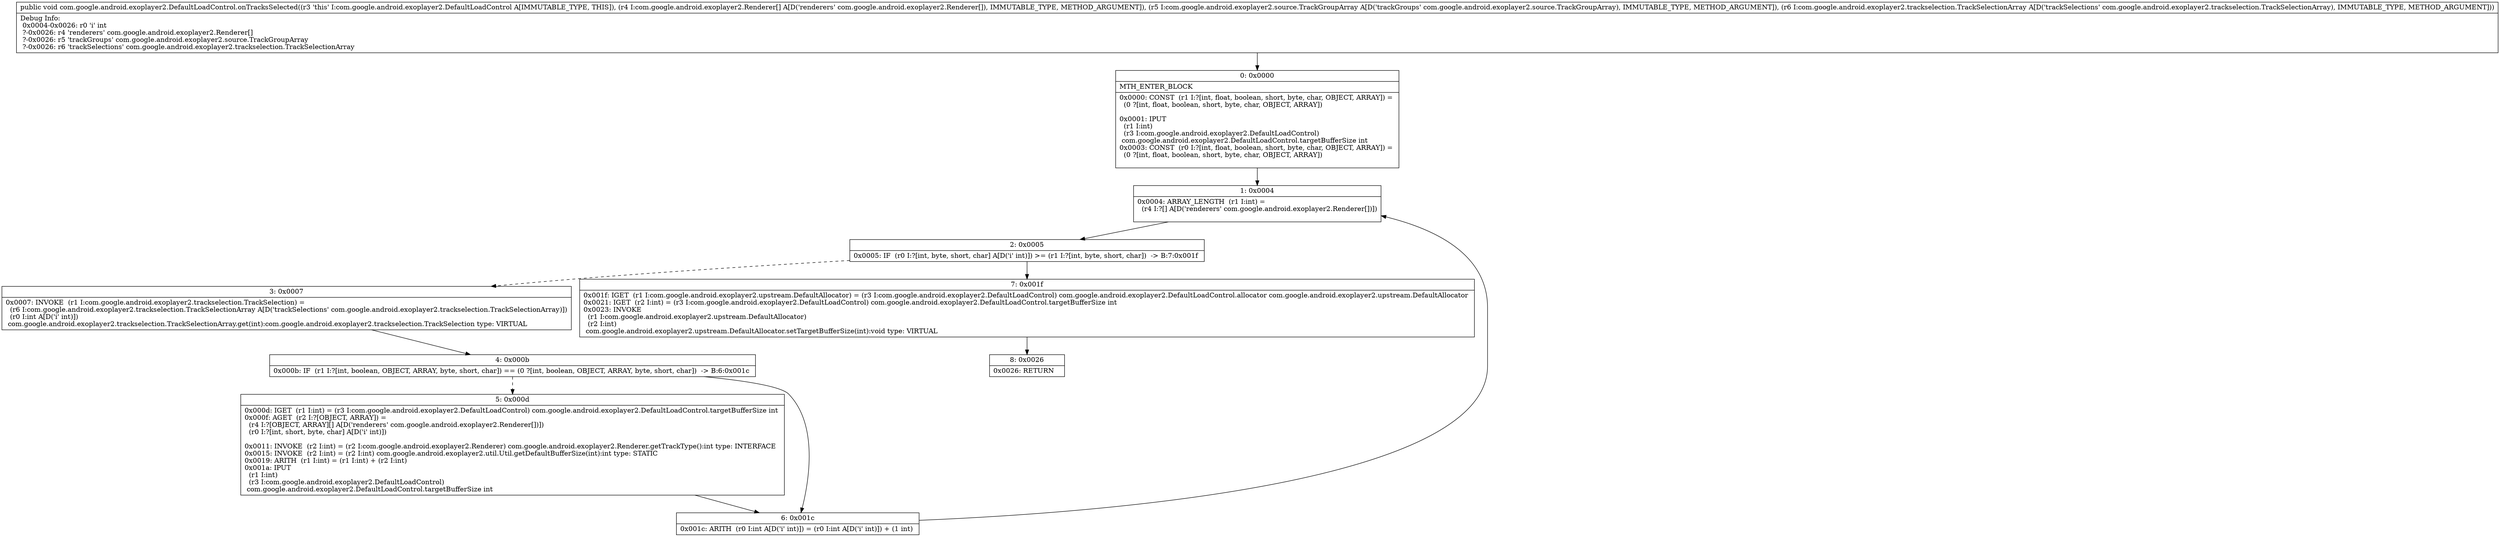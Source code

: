 digraph "CFG forcom.google.android.exoplayer2.DefaultLoadControl.onTracksSelected([Lcom\/google\/android\/exoplayer2\/Renderer;Lcom\/google\/android\/exoplayer2\/source\/TrackGroupArray;Lcom\/google\/android\/exoplayer2\/trackselection\/TrackSelectionArray;)V" {
Node_0 [shape=record,label="{0\:\ 0x0000|MTH_ENTER_BLOCK\l|0x0000: CONST  (r1 I:?[int, float, boolean, short, byte, char, OBJECT, ARRAY]) = \l  (0 ?[int, float, boolean, short, byte, char, OBJECT, ARRAY])\l \l0x0001: IPUT  \l  (r1 I:int)\l  (r3 I:com.google.android.exoplayer2.DefaultLoadControl)\l com.google.android.exoplayer2.DefaultLoadControl.targetBufferSize int \l0x0003: CONST  (r0 I:?[int, float, boolean, short, byte, char, OBJECT, ARRAY]) = \l  (0 ?[int, float, boolean, short, byte, char, OBJECT, ARRAY])\l \l}"];
Node_1 [shape=record,label="{1\:\ 0x0004|0x0004: ARRAY_LENGTH  (r1 I:int) = \l  (r4 I:?[] A[D('renderers' com.google.android.exoplayer2.Renderer[])])\l \l}"];
Node_2 [shape=record,label="{2\:\ 0x0005|0x0005: IF  (r0 I:?[int, byte, short, char] A[D('i' int)]) \>= (r1 I:?[int, byte, short, char])  \-\> B:7:0x001f \l}"];
Node_3 [shape=record,label="{3\:\ 0x0007|0x0007: INVOKE  (r1 I:com.google.android.exoplayer2.trackselection.TrackSelection) = \l  (r6 I:com.google.android.exoplayer2.trackselection.TrackSelectionArray A[D('trackSelections' com.google.android.exoplayer2.trackselection.TrackSelectionArray)])\l  (r0 I:int A[D('i' int)])\l com.google.android.exoplayer2.trackselection.TrackSelectionArray.get(int):com.google.android.exoplayer2.trackselection.TrackSelection type: VIRTUAL \l}"];
Node_4 [shape=record,label="{4\:\ 0x000b|0x000b: IF  (r1 I:?[int, boolean, OBJECT, ARRAY, byte, short, char]) == (0 ?[int, boolean, OBJECT, ARRAY, byte, short, char])  \-\> B:6:0x001c \l}"];
Node_5 [shape=record,label="{5\:\ 0x000d|0x000d: IGET  (r1 I:int) = (r3 I:com.google.android.exoplayer2.DefaultLoadControl) com.google.android.exoplayer2.DefaultLoadControl.targetBufferSize int \l0x000f: AGET  (r2 I:?[OBJECT, ARRAY]) = \l  (r4 I:?[OBJECT, ARRAY][] A[D('renderers' com.google.android.exoplayer2.Renderer[])])\l  (r0 I:?[int, short, byte, char] A[D('i' int)])\l \l0x0011: INVOKE  (r2 I:int) = (r2 I:com.google.android.exoplayer2.Renderer) com.google.android.exoplayer2.Renderer.getTrackType():int type: INTERFACE \l0x0015: INVOKE  (r2 I:int) = (r2 I:int) com.google.android.exoplayer2.util.Util.getDefaultBufferSize(int):int type: STATIC \l0x0019: ARITH  (r1 I:int) = (r1 I:int) + (r2 I:int) \l0x001a: IPUT  \l  (r1 I:int)\l  (r3 I:com.google.android.exoplayer2.DefaultLoadControl)\l com.google.android.exoplayer2.DefaultLoadControl.targetBufferSize int \l}"];
Node_6 [shape=record,label="{6\:\ 0x001c|0x001c: ARITH  (r0 I:int A[D('i' int)]) = (r0 I:int A[D('i' int)]) + (1 int) \l}"];
Node_7 [shape=record,label="{7\:\ 0x001f|0x001f: IGET  (r1 I:com.google.android.exoplayer2.upstream.DefaultAllocator) = (r3 I:com.google.android.exoplayer2.DefaultLoadControl) com.google.android.exoplayer2.DefaultLoadControl.allocator com.google.android.exoplayer2.upstream.DefaultAllocator \l0x0021: IGET  (r2 I:int) = (r3 I:com.google.android.exoplayer2.DefaultLoadControl) com.google.android.exoplayer2.DefaultLoadControl.targetBufferSize int \l0x0023: INVOKE  \l  (r1 I:com.google.android.exoplayer2.upstream.DefaultAllocator)\l  (r2 I:int)\l com.google.android.exoplayer2.upstream.DefaultAllocator.setTargetBufferSize(int):void type: VIRTUAL \l}"];
Node_8 [shape=record,label="{8\:\ 0x0026|0x0026: RETURN   \l}"];
MethodNode[shape=record,label="{public void com.google.android.exoplayer2.DefaultLoadControl.onTracksSelected((r3 'this' I:com.google.android.exoplayer2.DefaultLoadControl A[IMMUTABLE_TYPE, THIS]), (r4 I:com.google.android.exoplayer2.Renderer[] A[D('renderers' com.google.android.exoplayer2.Renderer[]), IMMUTABLE_TYPE, METHOD_ARGUMENT]), (r5 I:com.google.android.exoplayer2.source.TrackGroupArray A[D('trackGroups' com.google.android.exoplayer2.source.TrackGroupArray), IMMUTABLE_TYPE, METHOD_ARGUMENT]), (r6 I:com.google.android.exoplayer2.trackselection.TrackSelectionArray A[D('trackSelections' com.google.android.exoplayer2.trackselection.TrackSelectionArray), IMMUTABLE_TYPE, METHOD_ARGUMENT]))  | Debug Info:\l  0x0004\-0x0026: r0 'i' int\l  ?\-0x0026: r4 'renderers' com.google.android.exoplayer2.Renderer[]\l  ?\-0x0026: r5 'trackGroups' com.google.android.exoplayer2.source.TrackGroupArray\l  ?\-0x0026: r6 'trackSelections' com.google.android.exoplayer2.trackselection.TrackSelectionArray\l}"];
MethodNode -> Node_0;
Node_0 -> Node_1;
Node_1 -> Node_2;
Node_2 -> Node_3[style=dashed];
Node_2 -> Node_7;
Node_3 -> Node_4;
Node_4 -> Node_5[style=dashed];
Node_4 -> Node_6;
Node_5 -> Node_6;
Node_6 -> Node_1;
Node_7 -> Node_8;
}

